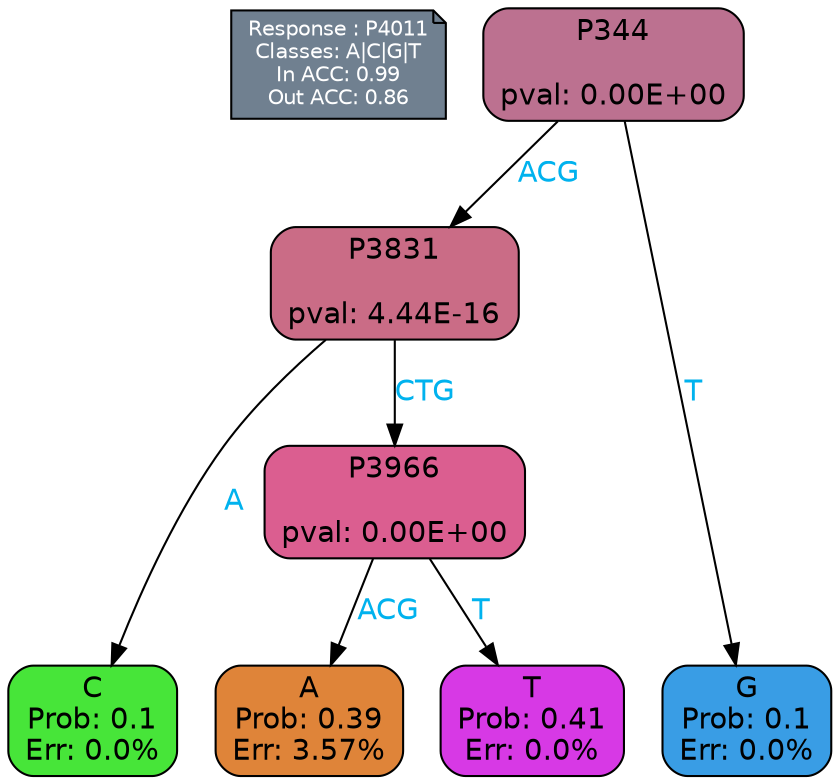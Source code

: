 digraph Tree {
node [shape=box, style="filled, rounded", color="black", fontname=helvetica] ;
graph [ranksep=equally, splines=polylines, bgcolor=transparent, dpi=600] ;
edge [fontname=helvetica] ;
LEGEND [label="Response : P4011
Classes: A|C|G|T
In ACC: 0.99
Out ACC: 0.86
",shape=note,align=left,style=filled,fillcolor="slategray",fontcolor="white",fontsize=10];1 [label="P344

pval: 0.00E+00", fillcolor="#bc7190"] ;
2 [label="P3831

pval: 4.44E-16", fillcolor="#ca6c86"] ;
3 [label="C
Prob: 0.1
Err: 0.0%", fillcolor="#47e539"] ;
4 [label="P3966

pval: 0.00E+00", fillcolor="#db5e90"] ;
5 [label="A
Prob: 0.39
Err: 3.57%", fillcolor="#df8439"] ;
6 [label="T
Prob: 0.41
Err: 0.0%", fillcolor="#d739e5"] ;
7 [label="G
Prob: 0.1
Err: 0.0%", fillcolor="#399de5"] ;
1 -> 2 [label="ACG",fontcolor=deepskyblue2] ;
1 -> 7 [label="T",fontcolor=deepskyblue2] ;
2 -> 3 [label="A",fontcolor=deepskyblue2] ;
2 -> 4 [label="CTG",fontcolor=deepskyblue2] ;
4 -> 5 [label="ACG",fontcolor=deepskyblue2] ;
4 -> 6 [label="T",fontcolor=deepskyblue2] ;
{rank = same; 3;5;6;7;}{rank = same; LEGEND;1;}}